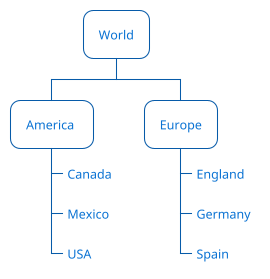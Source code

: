 ' Do not edit
' Theme Gallery
' autogenerated by script
'
@startwbs
!$PUML_OUTLINE = "true"
!theme cloudscape-design
* World
** America 
***_ Canada 
***_ Mexico
***_ USA
** Europe
***_  England
***_  Germany
***_  Spain
@endwbs
